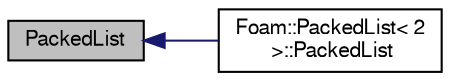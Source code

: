 digraph "PackedList"
{
  bgcolor="transparent";
  edge [fontname="FreeSans",fontsize="10",labelfontname="FreeSans",labelfontsize="10"];
  node [fontname="FreeSans",fontsize="10",shape=record];
  rankdir="LR";
  Node1 [label="PackedList",height=0.2,width=0.4,color="black", fillcolor="grey75", style="filled", fontcolor="black"];
  Node1 -> Node2 [dir="back",color="midnightblue",fontsize="10",style="solid",fontname="FreeSans"];
  Node2 [label="Foam::PackedList\< 2\l \>::PackedList",height=0.2,width=0.4,color="black",URL="$a25938.html#aa821ca3ff1b49f4e0c9d4906368e6300",tooltip="Construct with given size, initializes list to 0. "];
}
